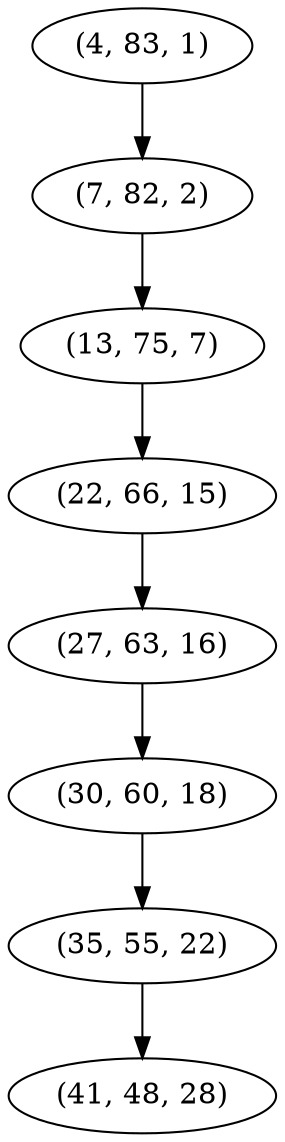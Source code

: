 digraph tree {
    "(4, 83, 1)";
    "(7, 82, 2)";
    "(13, 75, 7)";
    "(22, 66, 15)";
    "(27, 63, 16)";
    "(30, 60, 18)";
    "(35, 55, 22)";
    "(41, 48, 28)";
    "(4, 83, 1)" -> "(7, 82, 2)";
    "(7, 82, 2)" -> "(13, 75, 7)";
    "(13, 75, 7)" -> "(22, 66, 15)";
    "(22, 66, 15)" -> "(27, 63, 16)";
    "(27, 63, 16)" -> "(30, 60, 18)";
    "(30, 60, 18)" -> "(35, 55, 22)";
    "(35, 55, 22)" -> "(41, 48, 28)";
}
